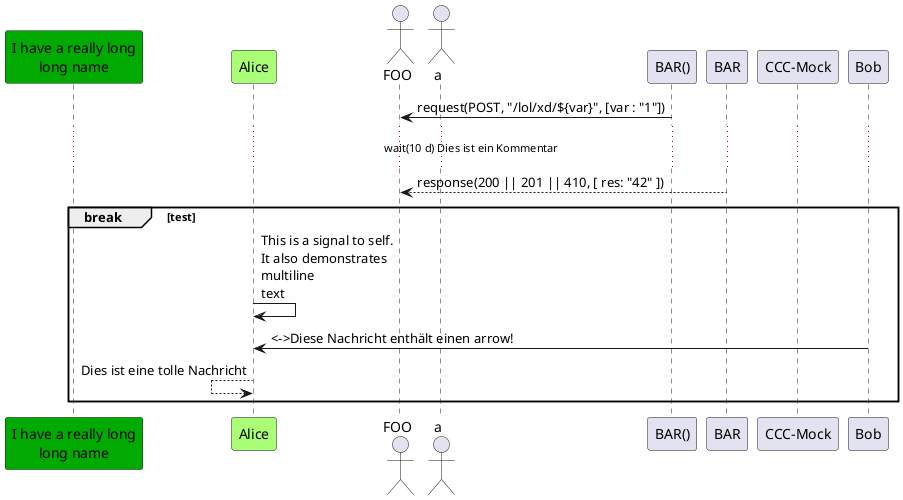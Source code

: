 @startuml

participant "I have a really long\nlong name" as L #00aa00
participant "Alice" #aF7
actor FOO
actor a

FOO <- "BAR()": request(POST, "/lol/xd/${var}", [var : "1"])
... wait(10 d) Dies ist ein Kommentar ...
BAR --> FOO : response(200 || 201 || 410, [ res: "42" ])
participant "CCC-Mock"

break test
Alice -> Alice: This is a signal to self.\nIt also demonstrates\nmultiline \ntext
Bob->Alice : <->Diese Nachricht enthält einen arrow!
Alice<--Alice : Dies ist eine tolle Nachricht
end

@enduml
